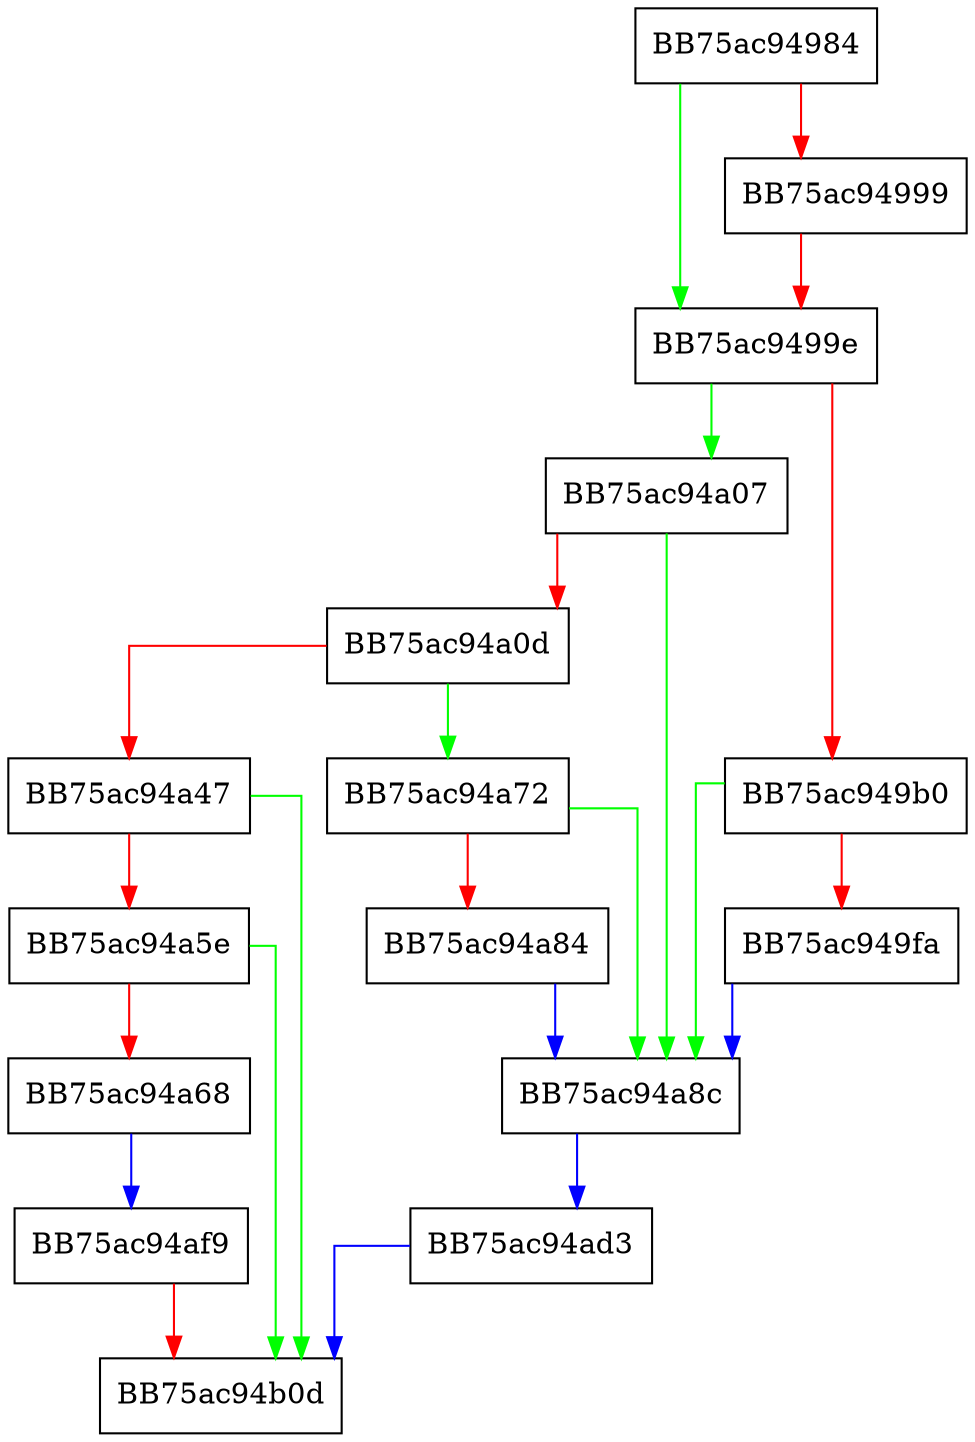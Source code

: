 digraph CreateSampleReader {
  node [shape="box"];
  graph [splines=ortho];
  BB75ac94984 -> BB75ac9499e [color="green"];
  BB75ac94984 -> BB75ac94999 [color="red"];
  BB75ac94999 -> BB75ac9499e [color="red"];
  BB75ac9499e -> BB75ac94a07 [color="green"];
  BB75ac9499e -> BB75ac949b0 [color="red"];
  BB75ac949b0 -> BB75ac94a8c [color="green"];
  BB75ac949b0 -> BB75ac949fa [color="red"];
  BB75ac949fa -> BB75ac94a8c [color="blue"];
  BB75ac94a07 -> BB75ac94a8c [color="green"];
  BB75ac94a07 -> BB75ac94a0d [color="red"];
  BB75ac94a0d -> BB75ac94a72 [color="green"];
  BB75ac94a0d -> BB75ac94a47 [color="red"];
  BB75ac94a47 -> BB75ac94b0d [color="green"];
  BB75ac94a47 -> BB75ac94a5e [color="red"];
  BB75ac94a5e -> BB75ac94b0d [color="green"];
  BB75ac94a5e -> BB75ac94a68 [color="red"];
  BB75ac94a68 -> BB75ac94af9 [color="blue"];
  BB75ac94a72 -> BB75ac94a8c [color="green"];
  BB75ac94a72 -> BB75ac94a84 [color="red"];
  BB75ac94a84 -> BB75ac94a8c [color="blue"];
  BB75ac94a8c -> BB75ac94ad3 [color="blue"];
  BB75ac94ad3 -> BB75ac94b0d [color="blue"];
  BB75ac94af9 -> BB75ac94b0d [color="red"];
}